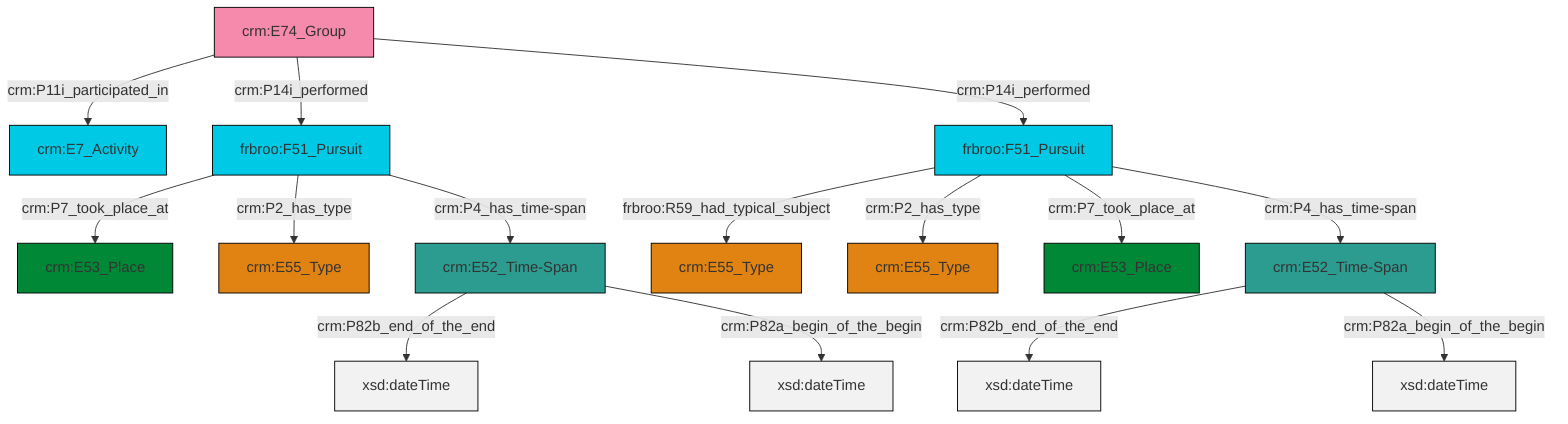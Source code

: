 graph TD
classDef Literal fill:#f2f2f2,stroke:#000000;
classDef CRM_Entity fill:#FFFFFF,stroke:#000000;
classDef Temporal_Entity fill:#00C9E6, stroke:#000000;
classDef Type fill:#E18312, stroke:#000000;
classDef Time-Span fill:#2C9C91, stroke:#000000;
classDef Appellation fill:#FFEB7F, stroke:#000000;
classDef Place fill:#008836, stroke:#000000;
classDef Persistent_Item fill:#B266B2, stroke:#000000;
classDef Conceptual_Object fill:#FFD700, stroke:#000000;
classDef Physical_Thing fill:#D2B48C, stroke:#000000;
classDef Actor fill:#f58aad, stroke:#000000;
classDef PC_Classes fill:#4ce600, stroke:#000000;
classDef Multi fill:#cccccc,stroke:#000000;

4["crm:E74_Group"]:::Actor -->|crm:P11i_participated_in| 5["crm:E7_Activity"]:::Temporal_Entity
9["frbroo:F51_Pursuit"]:::Temporal_Entity -->|frbroo:R59_had_typical_subject| 10["crm:E55_Type"]:::Type
4["crm:E74_Group"]:::Actor -->|crm:P14i_performed| 13["frbroo:F51_Pursuit"]:::Temporal_Entity
4["crm:E74_Group"]:::Actor -->|crm:P14i_performed| 9["frbroo:F51_Pursuit"]:::Temporal_Entity
9["frbroo:F51_Pursuit"]:::Temporal_Entity -->|crm:P2_has_type| 6["crm:E55_Type"]:::Type
9["frbroo:F51_Pursuit"]:::Temporal_Entity -->|crm:P7_took_place_at| 2["crm:E53_Place"]:::Place
13["frbroo:F51_Pursuit"]:::Temporal_Entity -->|crm:P7_took_place_at| 20["crm:E53_Place"]:::Place
21["crm:E52_Time-Span"]:::Time-Span -->|crm:P82b_end_of_the_end| 22[xsd:dateTime]:::Literal
13["frbroo:F51_Pursuit"]:::Temporal_Entity -->|crm:P2_has_type| 0["crm:E55_Type"]:::Type
13["frbroo:F51_Pursuit"]:::Temporal_Entity -->|crm:P4_has_time-span| 17["crm:E52_Time-Span"]:::Time-Span
21["crm:E52_Time-Span"]:::Time-Span -->|crm:P82a_begin_of_the_begin| 24[xsd:dateTime]:::Literal
17["crm:E52_Time-Span"]:::Time-Span -->|crm:P82b_end_of_the_end| 26[xsd:dateTime]:::Literal
9["frbroo:F51_Pursuit"]:::Temporal_Entity -->|crm:P4_has_time-span| 21["crm:E52_Time-Span"]:::Time-Span
17["crm:E52_Time-Span"]:::Time-Span -->|crm:P82a_begin_of_the_begin| 27[xsd:dateTime]:::Literal